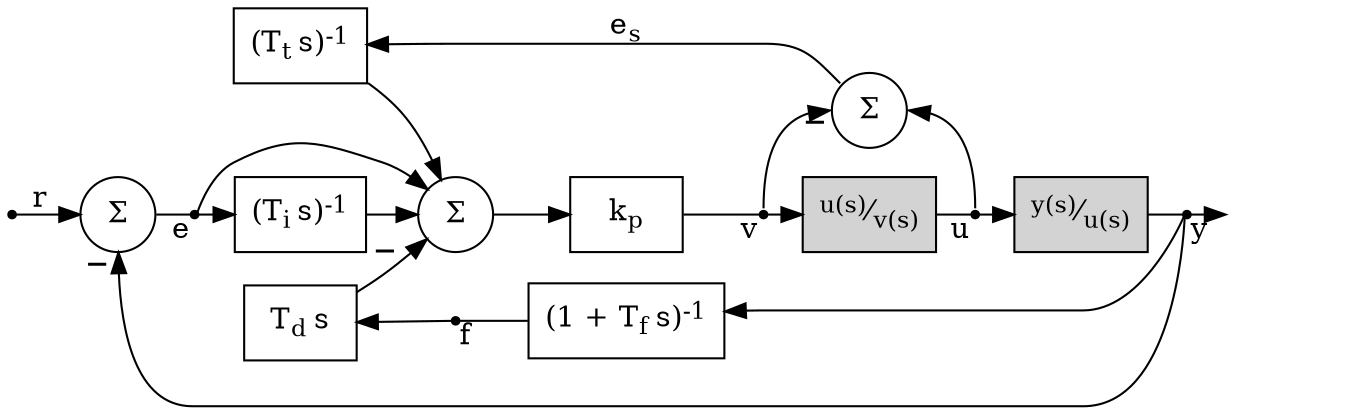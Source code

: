 digraph g {

    rankdir=LR;
    nodesep=0.20;
    ranksep=0.20;
    style=invis;

    subgraph cluster_0 {
        e     [shape=point];
        Ti    [shape=box,    label=<(T<SUB>i</SUB>&thinsp;s)<SUP>-1</SUP>>];
        sum_e [shape=circle, label=<&#931;>];
    }

    actuator [shape=box,    label=<<SUP>u(s)</SUP>&frasl;<SUB>v(s)</SUB>>, style=filled];
    f        [shape=point];
    kp       [shape=box,    label=<k<SUB>p</SUB>>];
    output   [shape=none,   style=invis];
    process  [shape=box,    label=<<SUP>y(s)</SUP>&frasl;<SUB>u(s)</SUB>>, style=filled];
    r        [shape=point];
    sum_es   [shape=circle, label=<&#931;>];
    sum_kp   [shape=circle, label=<&#931;>];
    Td       [shape=box,    label=<T<SUB>d</SUB>&thinsp;s>];
    Tf       [shape=box,    label=<(1 + T<SUB>f</SUB>&thinsp;s)<SUP>-1</SUP>>];
    Tt       [shape=box,    label=<(T<SUB>t</SUB>&thinsp;s)<SUP>-1</SUP>>];
    u        [shape=point];
    v        [shape=point];
    y        [shape=point];

    actuator -> u        [arrowhead=none, headlabel=<u>, weight=10];
    e        -> sum_kp   [];
    e        -> Ti       [];
    f        -> Tf       [dir=back, arrowtail=none, taillabel=<f>];
    kp       -> v        [arrowhead=none, headlabel=<v>, weight=10];
    process  -> y        [weight=10, arrowhead=none];
    r        -> sum_e    [label=<r>];
    sum_e    -> e        [arrowhead=none, headlabel=<e>];
    sum_es   -> u        [dir=back, headport=n, tailport=e];
    sum_e    -> y        [dir=back, taillabel=<<B>&#8722;&thinsp;</B>>];
    sum_kp   -> kp       [weight=10];
    Td       -> f        [dir=back];
    Td       -> sum_kp   [headlabel=<<B>&#8722;&ensp;&ensp;</B>>];
    Tf       -> y        [dir=back];
    Ti       -> sum_kp   [];
    Tt       -> sum_es   [dir=back, label=<e<SUB>s</SUB>>, headport=nw];
    Tt       -> sum_kp   [];
    u        -> process  [weight=10];
    v        -> actuator [weight=10];
    v        -> sum_es   [headlabel=<<B>&#8722;</B>>, tailport=n, headport=w];
    y        -> output   [taillabel=<y>];

}
